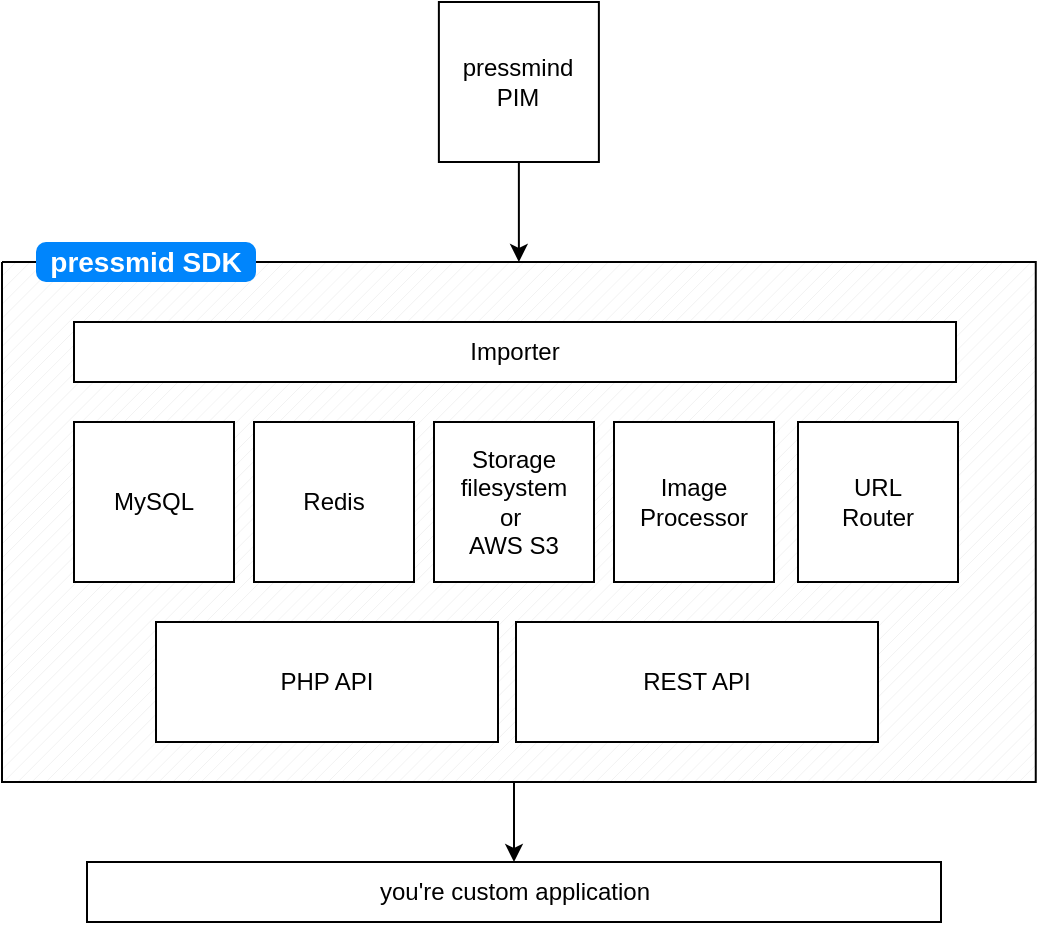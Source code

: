<mxfile version="14.5.8" type="device"><diagram id="8alHltW25RJEVJUQ3hZO" name="Page-1"><mxGraphModel dx="1155" dy="726" grid="1" gridSize="10" guides="1" tooltips="1" connect="1" arrows="1" fold="1" page="1" pageScale="1" pageWidth="827" pageHeight="1169" math="0" shadow="0"><root><mxCell id="0"/><mxCell id="1" parent="0"/><mxCell id="gVLenmybwOhf8C_lXoV3-13" value="" style="verticalLabelPosition=bottom;verticalAlign=top;html=1;shape=mxgraph.basic.patternFillRect;fillStyle=diag;step=5;fillStrokeWidth=0.2;fillStrokeColor=#dddddd;" vertex="1" parent="1"><mxGeometry x="203" y="300" width="516.88" height="260" as="geometry"/></mxCell><mxCell id="tJcewB6zyTgyc0e0xxYA-1" value="pressmind&lt;br&gt;PIM" style="whiteSpace=wrap;html=1;aspect=fixed;" parent="1" vertex="1"><mxGeometry x="421.44" y="170" width="80" height="80" as="geometry"/></mxCell><mxCell id="gVLenmybwOhf8C_lXoV3-5" value="MySQL" style="whiteSpace=wrap;html=1;aspect=fixed;" vertex="1" parent="1"><mxGeometry x="239" y="380" width="80" height="80" as="geometry"/></mxCell><mxCell id="gVLenmybwOhf8C_lXoV3-6" value="Redis" style="whiteSpace=wrap;html=1;aspect=fixed;" vertex="1" parent="1"><mxGeometry x="329" y="380" width="80" height="80" as="geometry"/></mxCell><mxCell id="gVLenmybwOhf8C_lXoV3-8" value="Image Processor" style="whiteSpace=wrap;html=1;aspect=fixed;" vertex="1" parent="1"><mxGeometry x="509" y="380" width="80" height="80" as="geometry"/></mxCell><mxCell id="gVLenmybwOhf8C_lXoV3-9" value="Importer" style="rounded=0;whiteSpace=wrap;html=1;" vertex="1" parent="1"><mxGeometry x="239" y="330" width="441" height="30" as="geometry"/></mxCell><mxCell id="gVLenmybwOhf8C_lXoV3-10" value="PHP API" style="rounded=0;whiteSpace=wrap;html=1;" vertex="1" parent="1"><mxGeometry x="280" y="480" width="171" height="60" as="geometry"/></mxCell><mxCell id="gVLenmybwOhf8C_lXoV3-11" value="Storage&lt;br&gt;filesystem&lt;br&gt;or&amp;nbsp;&lt;br&gt;AWS S3" style="whiteSpace=wrap;html=1;aspect=fixed;" vertex="1" parent="1"><mxGeometry x="419" y="380" width="80" height="80" as="geometry"/></mxCell><mxCell id="gVLenmybwOhf8C_lXoV3-14" value="" style="endArrow=classic;html=1;entryX=0.5;entryY=0;entryDx=0;entryDy=0;entryPerimeter=0;exitX=0.5;exitY=1;exitDx=0;exitDy=0;" edge="1" parent="1" source="tJcewB6zyTgyc0e0xxYA-1" target="gVLenmybwOhf8C_lXoV3-13"><mxGeometry width="50" height="50" relative="1" as="geometry"><mxPoint x="220" y="260" as="sourcePoint"/><mxPoint x="270" y="210" as="targetPoint"/></mxGeometry></mxCell><mxCell id="gVLenmybwOhf8C_lXoV3-15" value="REST API" style="rounded=0;whiteSpace=wrap;html=1;" vertex="1" parent="1"><mxGeometry x="460" y="480" width="181" height="60" as="geometry"/></mxCell><mxCell id="gVLenmybwOhf8C_lXoV3-16" value="you're custom application" style="rounded=0;whiteSpace=wrap;html=1;" vertex="1" parent="1"><mxGeometry x="245.5" y="600" width="427" height="30" as="geometry"/></mxCell><mxCell id="gVLenmybwOhf8C_lXoV3-17" value="" style="endArrow=classic;html=1;entryX=0.5;entryY=0;entryDx=0;entryDy=0;" edge="1" parent="1" target="gVLenmybwOhf8C_lXoV3-16"><mxGeometry width="50" height="50" relative="1" as="geometry"><mxPoint x="459" y="560" as="sourcePoint"/><mxPoint x="416" y="590" as="targetPoint"/></mxGeometry></mxCell><mxCell id="gVLenmybwOhf8C_lXoV3-18" value="URL &lt;br&gt;Router" style="whiteSpace=wrap;html=1;aspect=fixed;" vertex="1" parent="1"><mxGeometry x="601" y="380" width="80" height="80" as="geometry"/></mxCell><mxCell id="gVLenmybwOhf8C_lXoV3-21" value="pressmid SDK" style="html=1;shadow=0;dashed=0;shape=mxgraph.bootstrap.rrect;rSize=5;strokeColor=none;strokeWidth=1;fillColor=#0085FC;fontColor=#FFFFFF;whiteSpace=wrap;align=center;verticalAlign=middle;spacingLeft=0;fontStyle=1;fontSize=14;spacing=5;" vertex="1" parent="1"><mxGeometry x="220" y="290" width="110" height="20" as="geometry"/></mxCell></root></mxGraphModel></diagram></mxfile>